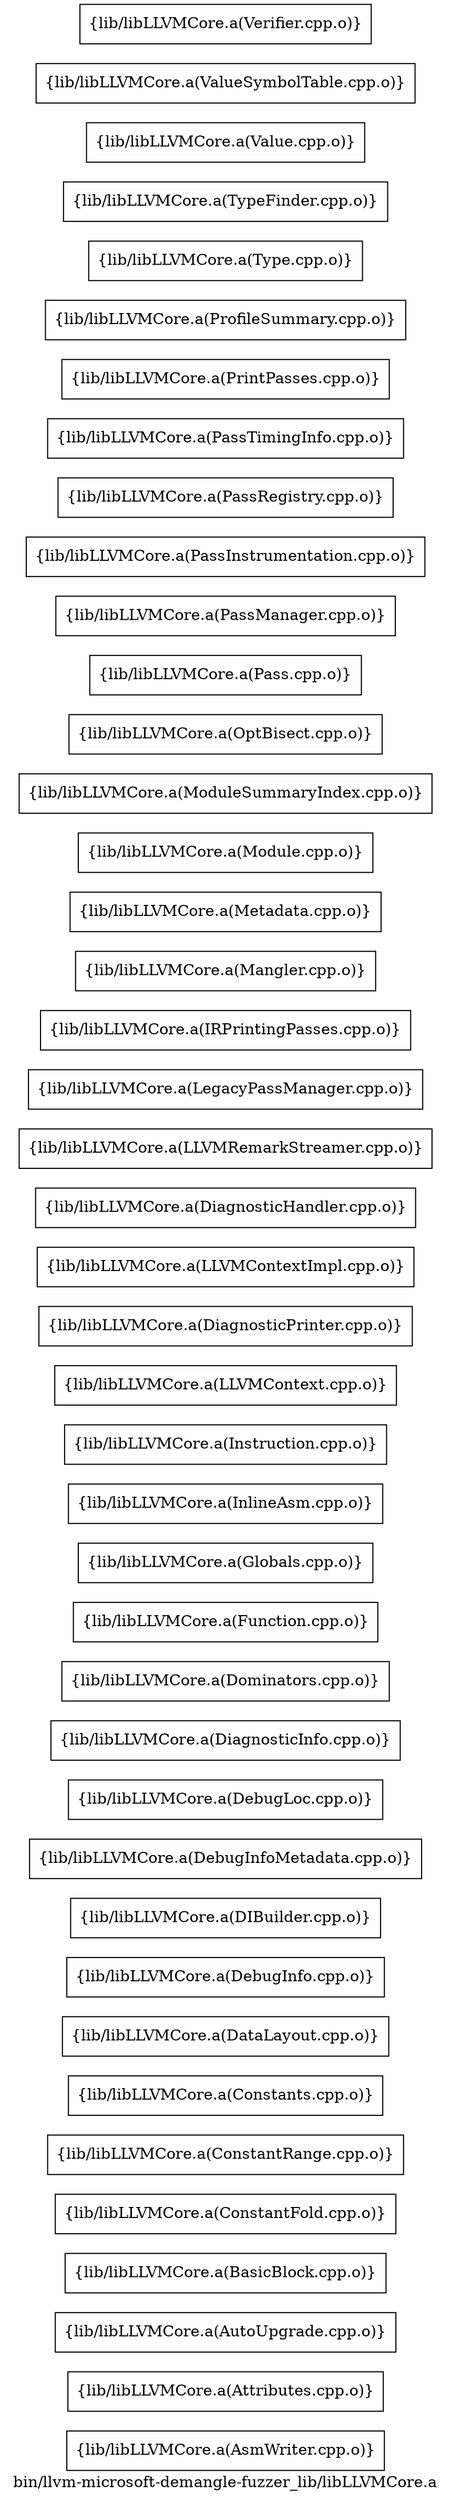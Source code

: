 digraph "bin/llvm-microsoft-demangle-fuzzer_lib/libLLVMCore.a" {
	label="bin/llvm-microsoft-demangle-fuzzer_lib/libLLVMCore.a";
	rankdir=LR;

	Node0x557820d5bb68 [shape=record,shape=box,group=0,label="{lib/libLLVMCore.a(AsmWriter.cpp.o)}"];
	Node0x557820d598b8 [shape=record,shape=box,group=0,label="{lib/libLLVMCore.a(Attributes.cpp.o)}"];
	Node0x557820d5a088 [shape=record,shape=box,group=0,label="{lib/libLLVMCore.a(AutoUpgrade.cpp.o)}"];
	Node0x557820d59908 [shape=record,shape=box,group=0,label="{lib/libLLVMCore.a(BasicBlock.cpp.o)}"];
	Node0x557820d533c8 [shape=record,shape=box,group=0,label="{lib/libLLVMCore.a(ConstantFold.cpp.o)}"];
	Node0x557820d535f8 [shape=record,shape=box,group=0,label="{lib/libLLVMCore.a(ConstantRange.cpp.o)}"];
	Node0x557820d54278 [shape=record,shape=box,group=0,label="{lib/libLLVMCore.a(Constants.cpp.o)}"];
	Node0x557820d542c8 [shape=record,shape=box,group=0,label="{lib/libLLVMCore.a(DataLayout.cpp.o)}"];
	Node0x557820d51cf8 [shape=record,shape=box,group=0,label="{lib/libLLVMCore.a(DebugInfo.cpp.o)}"];
	Node0x557820d52978 [shape=record,shape=box,group=0,label="{lib/libLLVMCore.a(DIBuilder.cpp.o)}"];
	Node0x557820d52c98 [shape=record,shape=box,group=0,label="{lib/libLLVMCore.a(DebugInfoMetadata.cpp.o)}"];
	Node0x557820d5a8f8 [shape=record,shape=box,group=0,label="{lib/libLLVMCore.a(DebugLoc.cpp.o)}"];
	Node0x557820d5b9d8 [shape=record,shape=box,group=0,label="{lib/libLLVMCore.a(DiagnosticInfo.cpp.o)}"];
	Node0x557820d59598 [shape=record,shape=box,group=0,label="{lib/libLLVMCore.a(Dominators.cpp.o)}"];
	Node0x557820d5a718 [shape=record,shape=box,group=0,label="{lib/libLLVMCore.a(Function.cpp.o)}"];
	Node0x557820d58288 [shape=record,shape=box,group=0,label="{lib/libLLVMCore.a(Globals.cpp.o)}"];
	Node0x557820d57c48 [shape=record,shape=box,group=0,label="{lib/libLLVMCore.a(InlineAsm.cpp.o)}"];
	Node0x557820d57b08 [shape=record,shape=box,group=0,label="{lib/libLLVMCore.a(Instruction.cpp.o)}"];
	Node0x557820d59a98 [shape=record,shape=box,group=0,label="{lib/libLLVMCore.a(LLVMContext.cpp.o)}"];
	Node0x557820d597c8 [shape=record,shape=box,group=0,label="{lib/libLLVMCore.a(DiagnosticPrinter.cpp.o)}"];
	Node0x557820d5a628 [shape=record,shape=box,group=0,label="{lib/libLLVMCore.a(LLVMContextImpl.cpp.o)}"];
	Node0x557820d5ad08 [shape=record,shape=box,group=0,label="{lib/libLLVMCore.a(DiagnosticHandler.cpp.o)}"];
	Node0x557820d5ab78 [shape=record,shape=box,group=0,label="{lib/libLLVMCore.a(LLVMRemarkStreamer.cpp.o)}"];
	Node0x557820d53f58 [shape=record,shape=box,group=0,label="{lib/libLLVMCore.a(LegacyPassManager.cpp.o)}"];
	Node0x557820d5a448 [shape=record,shape=box,group=0,label="{lib/libLLVMCore.a(IRPrintingPasses.cpp.o)}"];
	Node0x557820d577e8 [shape=record,shape=box,group=0,label="{lib/libLLVMCore.a(Mangler.cpp.o)}"];
	Node0x557820d56f78 [shape=record,shape=box,group=0,label="{lib/libLLVMCore.a(Metadata.cpp.o)}"];
	Node0x557820d55bc8 [shape=record,shape=box,group=0,label="{lib/libLLVMCore.a(Module.cpp.o)}"];
	Node0x557820d562f8 [shape=record,shape=box,group=0,label="{lib/libLLVMCore.a(ModuleSummaryIndex.cpp.o)}"];
	Node0x557820d553f8 [shape=record,shape=box,group=0,label="{lib/libLLVMCore.a(OptBisect.cpp.o)}"];
	Node0x557820d58af8 [shape=record,shape=box,group=0,label="{lib/libLLVMCore.a(Pass.cpp.o)}"];
	Node0x557820d59408 [shape=record,shape=box,group=0,label="{lib/libLLVMCore.a(PassManager.cpp.o)}"];
	Node0x557820d58558 [shape=record,shape=box,group=0,label="{lib/libLLVMCore.a(PassInstrumentation.cpp.o)}"];
	Node0x557820d57928 [shape=record,shape=box,group=0,label="{lib/libLLVMCore.a(PassRegistry.cpp.o)}"];
	Node0x557820d57f18 [shape=record,shape=box,group=0,label="{lib/libLLVMCore.a(PassTimingInfo.cpp.o)}"];
	Node0x557820d57388 [shape=record,shape=box,group=0,label="{lib/libLLVMCore.a(PrintPasses.cpp.o)}"];
	Node0x557820d59bd8 [shape=record,shape=box,group=0,label="{lib/libLLVMCore.a(ProfileSummary.cpp.o)}"];
	Node0x557820d5a358 [shape=record,shape=box,group=0,label="{lib/libLLVMCore.a(Type.cpp.o)}"];
	Node0x557820d5a128 [shape=record,shape=box,group=0,label="{lib/libLLVMCore.a(TypeFinder.cpp.o)}"];
	Node0x557820d52388 [shape=record,shape=box,group=0,label="{lib/libLLVMCore.a(Value.cpp.o)}"];
	Node0x557820d51de8 [shape=record,shape=box,group=0,label="{lib/libLLVMCore.a(ValueSymbolTable.cpp.o)}"];
	Node0x557820d529c8 [shape=record,shape=box,group=0,label="{lib/libLLVMCore.a(Verifier.cpp.o)}"];
}
